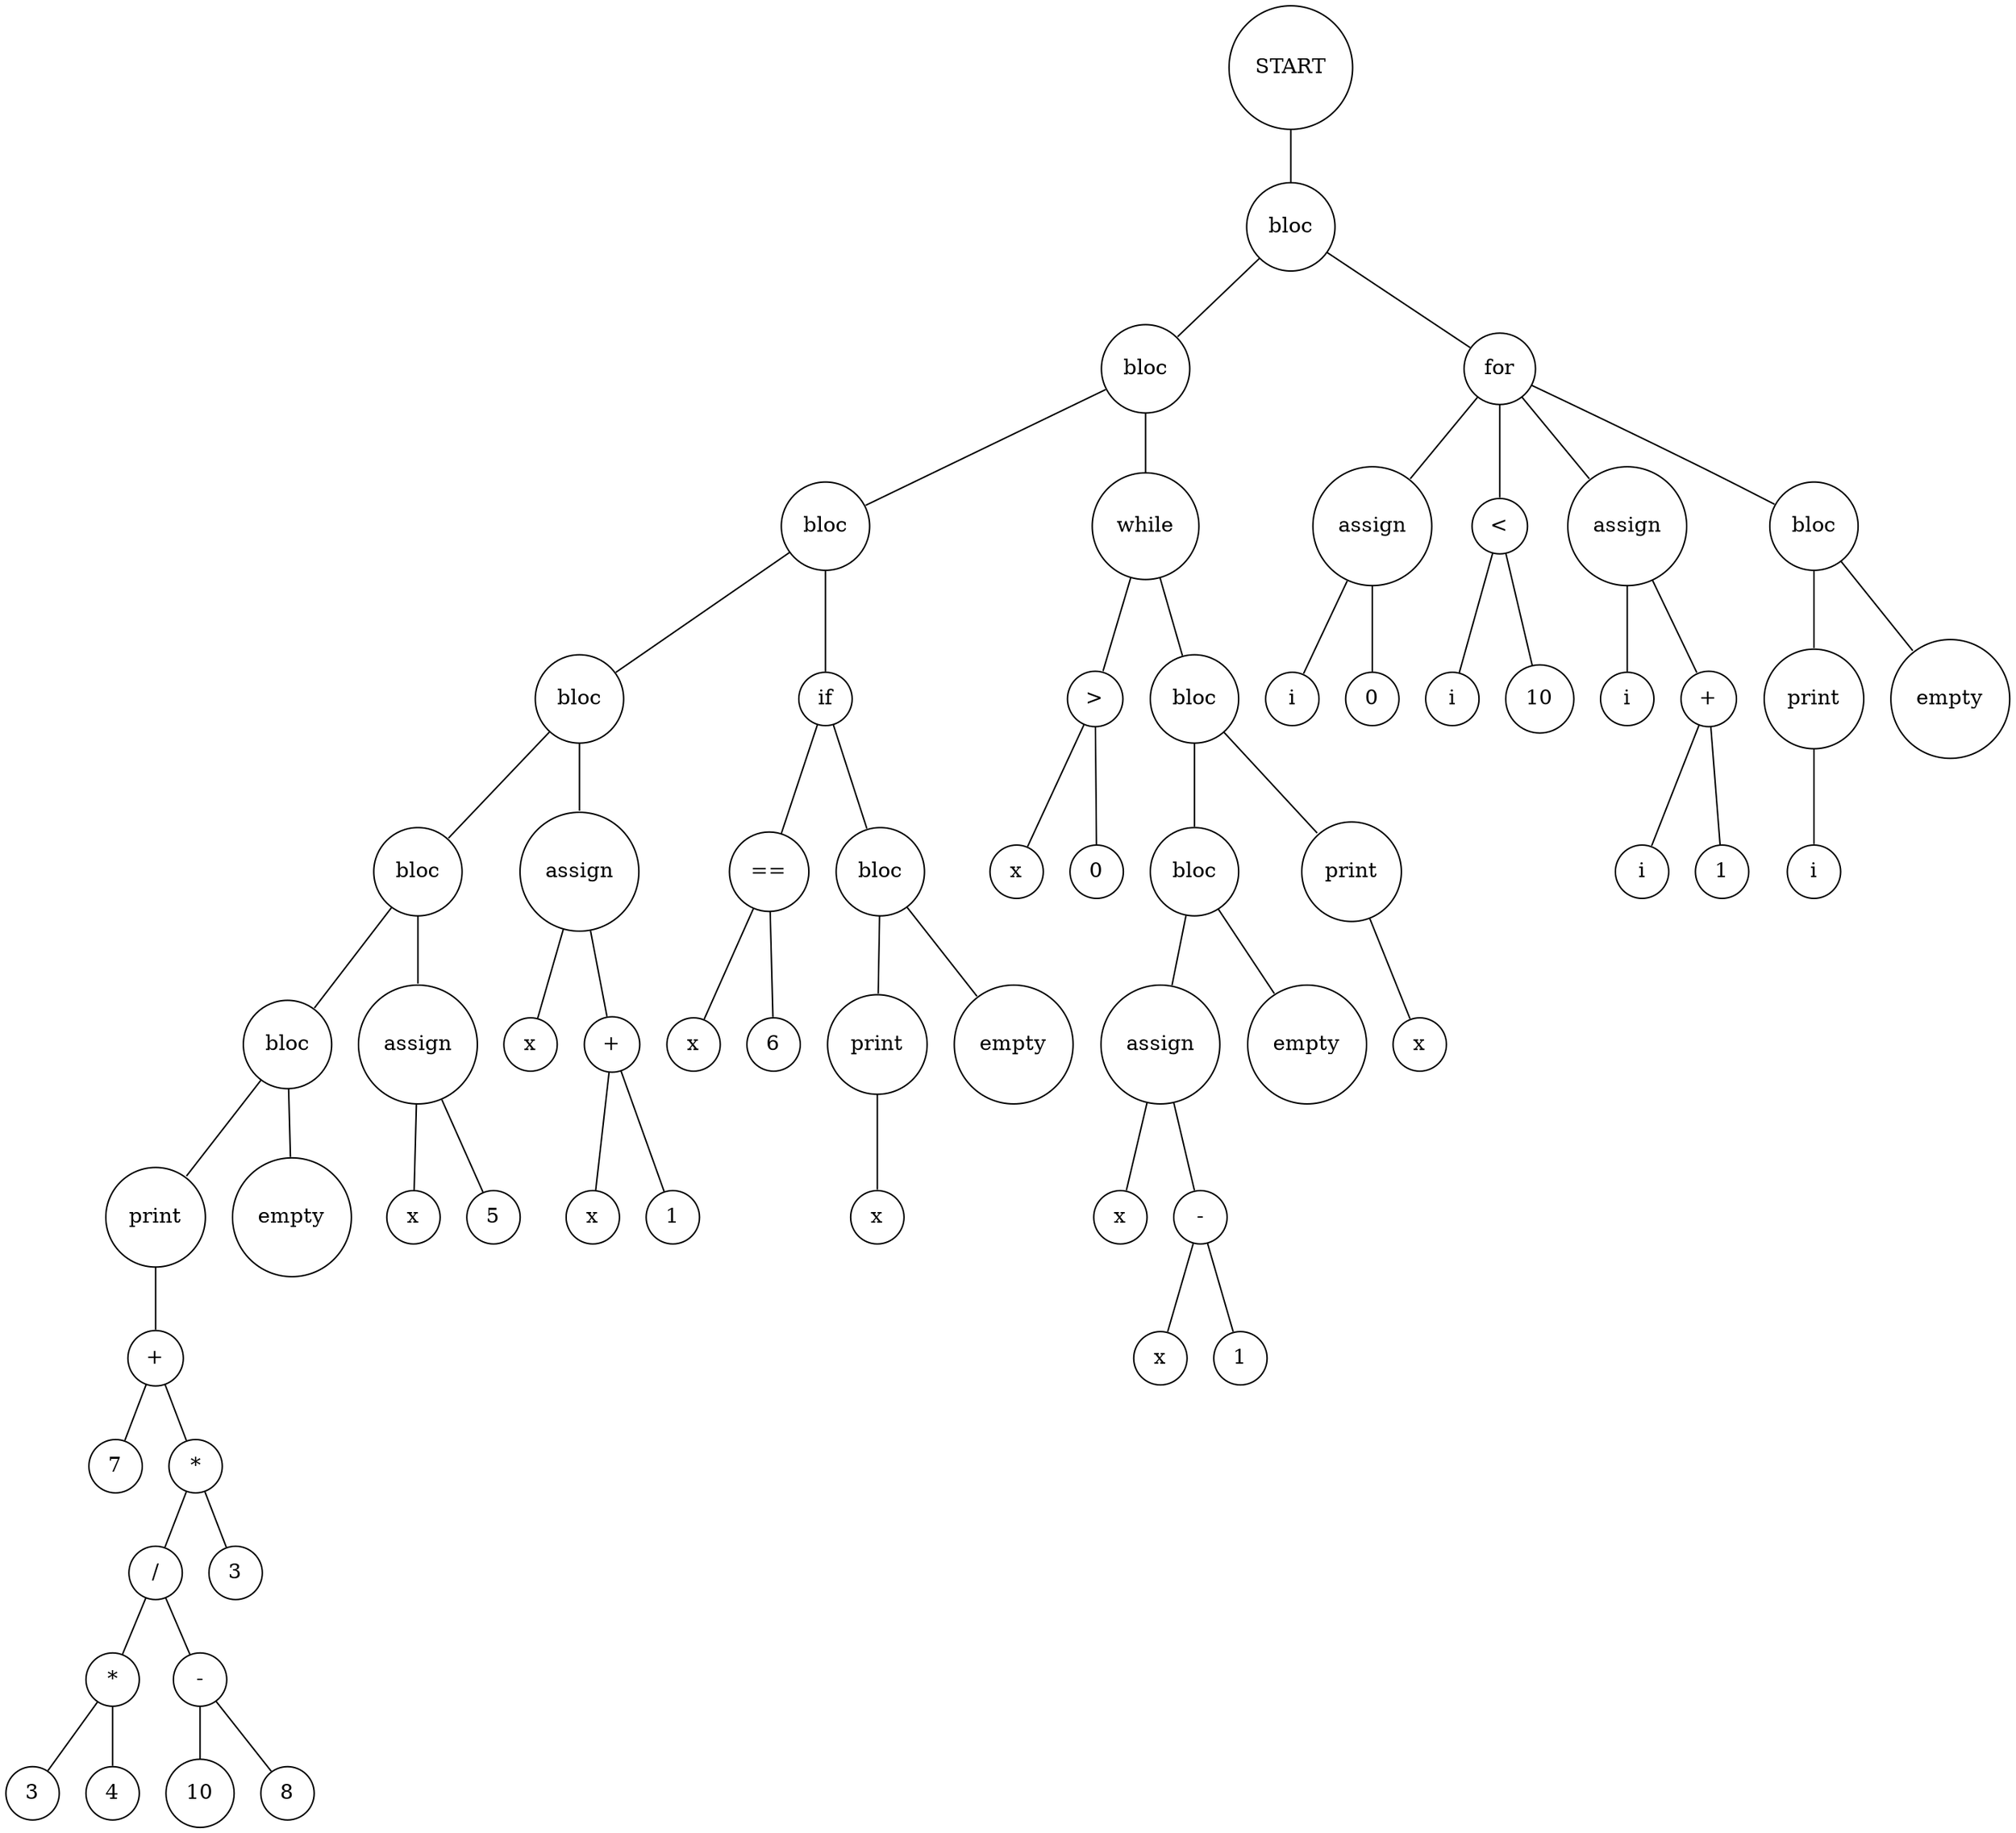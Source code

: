 digraph {
	node [shape=circle]
	"8b8eba44-ca2a-4d6d-89b5-50e9f73c8dd3" [label=START]
	"f9f1cea1-1fc7-4a0e-87a2-99542efc422b" [label=bloc]
	"1b25c1cf-8efb-40d0-8068-5347c3feb03d" [label=bloc]
	"4049c354-ff35-4779-afb4-794ea9ef1692" [label=bloc]
	"858f9423-57bc-4b23-be1d-af2f0f837d93" [label=bloc]
	"d1dedbad-fac6-4057-ae63-1d9daf2880c2" [label=bloc]
	"a05b4c51-a287-4910-b4ec-a0397fecb970" [label=bloc]
	"944caec3-0ca2-4287-a976-f3756911117e" [label=print]
	"ae04b3bd-8dfd-4b34-a25b-3d5c1dcd8ce5" [label="+"]
	"402ba455-c22d-40c7-ba49-518d79d5f9e9" [label=7]
	"ae04b3bd-8dfd-4b34-a25b-3d5c1dcd8ce5" -> "402ba455-c22d-40c7-ba49-518d79d5f9e9" [arrowsize=0]
	"e71abeb0-ab34-47ca-bb9b-8e37af82ee28" [label="*"]
	"7dbf3eca-510a-4600-b462-d7905380aa94" [label="/"]
	"2e2aea82-07c3-4bd6-b830-1ce749cb1fa2" [label="*"]
	"fed95425-9da3-4992-8132-9196fca19f7e" [label=3]
	"2e2aea82-07c3-4bd6-b830-1ce749cb1fa2" -> "fed95425-9da3-4992-8132-9196fca19f7e" [arrowsize=0]
	"c4af3017-338e-4369-a6e7-ffa438af30a2" [label=4]
	"2e2aea82-07c3-4bd6-b830-1ce749cb1fa2" -> "c4af3017-338e-4369-a6e7-ffa438af30a2" [arrowsize=0]
	"7dbf3eca-510a-4600-b462-d7905380aa94" -> "2e2aea82-07c3-4bd6-b830-1ce749cb1fa2" [arrowsize=0]
	"df616e16-0271-4324-b3c1-e95147283f05" [label="-"]
	"f633fb60-992a-4709-b54b-09cb097a24c6" [label=10]
	"df616e16-0271-4324-b3c1-e95147283f05" -> "f633fb60-992a-4709-b54b-09cb097a24c6" [arrowsize=0]
	"c916c941-c9c2-4107-b863-05712c1e7f38" [label=8]
	"df616e16-0271-4324-b3c1-e95147283f05" -> "c916c941-c9c2-4107-b863-05712c1e7f38" [arrowsize=0]
	"7dbf3eca-510a-4600-b462-d7905380aa94" -> "df616e16-0271-4324-b3c1-e95147283f05" [arrowsize=0]
	"e71abeb0-ab34-47ca-bb9b-8e37af82ee28" -> "7dbf3eca-510a-4600-b462-d7905380aa94" [arrowsize=0]
	"31f7c8c8-8054-4366-892d-662594428704" [label=3]
	"e71abeb0-ab34-47ca-bb9b-8e37af82ee28" -> "31f7c8c8-8054-4366-892d-662594428704" [arrowsize=0]
	"ae04b3bd-8dfd-4b34-a25b-3d5c1dcd8ce5" -> "e71abeb0-ab34-47ca-bb9b-8e37af82ee28" [arrowsize=0]
	"944caec3-0ca2-4287-a976-f3756911117e" -> "ae04b3bd-8dfd-4b34-a25b-3d5c1dcd8ce5" [arrowsize=0]
	"a05b4c51-a287-4910-b4ec-a0397fecb970" -> "944caec3-0ca2-4287-a976-f3756911117e" [arrowsize=0]
	"ada90b41-4d41-4e95-807f-ff650f6fd288" [label=empty]
	"a05b4c51-a287-4910-b4ec-a0397fecb970" -> "ada90b41-4d41-4e95-807f-ff650f6fd288" [arrowsize=0]
	"d1dedbad-fac6-4057-ae63-1d9daf2880c2" -> "a05b4c51-a287-4910-b4ec-a0397fecb970" [arrowsize=0]
	"240e004d-109f-4508-8181-e61507fb82f4" [label=assign]
	"379c2a4e-9887-4284-a6c5-02e3321cb43f" [label=x]
	"240e004d-109f-4508-8181-e61507fb82f4" -> "379c2a4e-9887-4284-a6c5-02e3321cb43f" [arrowsize=0]
	"f18e6c58-aa68-4063-ae21-628047f72451" [label=5]
	"240e004d-109f-4508-8181-e61507fb82f4" -> "f18e6c58-aa68-4063-ae21-628047f72451" [arrowsize=0]
	"d1dedbad-fac6-4057-ae63-1d9daf2880c2" -> "240e004d-109f-4508-8181-e61507fb82f4" [arrowsize=0]
	"858f9423-57bc-4b23-be1d-af2f0f837d93" -> "d1dedbad-fac6-4057-ae63-1d9daf2880c2" [arrowsize=0]
	"240221a9-465d-446d-9e54-b1829adcfc68" [label=assign]
	"78ad2445-0ec7-4cb1-86bb-49db36731ce3" [label=x]
	"240221a9-465d-446d-9e54-b1829adcfc68" -> "78ad2445-0ec7-4cb1-86bb-49db36731ce3" [arrowsize=0]
	"50d07035-d4f7-4cfd-98e3-6b529b38e83e" [label="+"]
	"9e43090e-6cb8-48ce-a107-dbfadf6f8f68" [label=x]
	"50d07035-d4f7-4cfd-98e3-6b529b38e83e" -> "9e43090e-6cb8-48ce-a107-dbfadf6f8f68" [arrowsize=0]
	"6c24291d-afd8-48fe-9a4e-2463d41ad4d7" [label=1]
	"50d07035-d4f7-4cfd-98e3-6b529b38e83e" -> "6c24291d-afd8-48fe-9a4e-2463d41ad4d7" [arrowsize=0]
	"240221a9-465d-446d-9e54-b1829adcfc68" -> "50d07035-d4f7-4cfd-98e3-6b529b38e83e" [arrowsize=0]
	"858f9423-57bc-4b23-be1d-af2f0f837d93" -> "240221a9-465d-446d-9e54-b1829adcfc68" [arrowsize=0]
	"4049c354-ff35-4779-afb4-794ea9ef1692" -> "858f9423-57bc-4b23-be1d-af2f0f837d93" [arrowsize=0]
	"881b1aea-ced1-48d4-b8ad-915b7f43f662" [label=if]
	"d1534a28-6103-4ef5-8881-807f257033f2" [label="=="]
	"fc6178d1-b261-4e99-9ee6-d376afb8e033" [label=x]
	"d1534a28-6103-4ef5-8881-807f257033f2" -> "fc6178d1-b261-4e99-9ee6-d376afb8e033" [arrowsize=0]
	"40708f9b-f095-4d2a-aeef-cb58bc59b635" [label=6]
	"d1534a28-6103-4ef5-8881-807f257033f2" -> "40708f9b-f095-4d2a-aeef-cb58bc59b635" [arrowsize=0]
	"881b1aea-ced1-48d4-b8ad-915b7f43f662" -> "d1534a28-6103-4ef5-8881-807f257033f2" [arrowsize=0]
	"bec1c2fb-2057-4ec9-8491-ea8262da3a6c" [label=bloc]
	"f2baa350-a7ff-48aa-98c2-b469b928527a" [label=print]
	"8733fdcf-95d6-4bc7-a6e8-afae1a550bfc" [label=x]
	"f2baa350-a7ff-48aa-98c2-b469b928527a" -> "8733fdcf-95d6-4bc7-a6e8-afae1a550bfc" [arrowsize=0]
	"bec1c2fb-2057-4ec9-8491-ea8262da3a6c" -> "f2baa350-a7ff-48aa-98c2-b469b928527a" [arrowsize=0]
	"23ad3318-3280-4a89-9953-c90a55b49f0f" [label=empty]
	"bec1c2fb-2057-4ec9-8491-ea8262da3a6c" -> "23ad3318-3280-4a89-9953-c90a55b49f0f" [arrowsize=0]
	"881b1aea-ced1-48d4-b8ad-915b7f43f662" -> "bec1c2fb-2057-4ec9-8491-ea8262da3a6c" [arrowsize=0]
	"4049c354-ff35-4779-afb4-794ea9ef1692" -> "881b1aea-ced1-48d4-b8ad-915b7f43f662" [arrowsize=0]
	"1b25c1cf-8efb-40d0-8068-5347c3feb03d" -> "4049c354-ff35-4779-afb4-794ea9ef1692" [arrowsize=0]
	"fce1869d-5429-4d2b-8ae5-c4535de7d90c" [label=while]
	"c0b1866f-7f16-4c7a-a684-77b702235866" [label=">"]
	"18ae9087-171f-4317-9784-02ba8d642183" [label=x]
	"c0b1866f-7f16-4c7a-a684-77b702235866" -> "18ae9087-171f-4317-9784-02ba8d642183" [arrowsize=0]
	"ee0e0d7c-fc24-4984-a4f1-cb91a3b0a64b" [label=0]
	"c0b1866f-7f16-4c7a-a684-77b702235866" -> "ee0e0d7c-fc24-4984-a4f1-cb91a3b0a64b" [arrowsize=0]
	"fce1869d-5429-4d2b-8ae5-c4535de7d90c" -> "c0b1866f-7f16-4c7a-a684-77b702235866" [arrowsize=0]
	"63c8d96c-6191-4646-b8be-931f79e4d201" [label=bloc]
	"c339390c-7bdf-4f39-843b-3a335659da8b" [label=bloc]
	"e5a6f784-5f88-4ebc-8729-33c0812aa643" [label=assign]
	"d06073ae-f9a8-463a-8634-3cf7971d9e82" [label=x]
	"e5a6f784-5f88-4ebc-8729-33c0812aa643" -> "d06073ae-f9a8-463a-8634-3cf7971d9e82" [arrowsize=0]
	"e684c843-7c31-485b-a363-289b2cb4ef79" [label="-"]
	"cb19ed13-bc7b-44ac-9d4d-83e3647f6b54" [label=x]
	"e684c843-7c31-485b-a363-289b2cb4ef79" -> "cb19ed13-bc7b-44ac-9d4d-83e3647f6b54" [arrowsize=0]
	"324500bf-869b-429a-b86c-c18d63ea5724" [label=1]
	"e684c843-7c31-485b-a363-289b2cb4ef79" -> "324500bf-869b-429a-b86c-c18d63ea5724" [arrowsize=0]
	"e5a6f784-5f88-4ebc-8729-33c0812aa643" -> "e684c843-7c31-485b-a363-289b2cb4ef79" [arrowsize=0]
	"c339390c-7bdf-4f39-843b-3a335659da8b" -> "e5a6f784-5f88-4ebc-8729-33c0812aa643" [arrowsize=0]
	"29d81590-d00a-4217-abf5-4f815cd3c2ff" [label=empty]
	"c339390c-7bdf-4f39-843b-3a335659da8b" -> "29d81590-d00a-4217-abf5-4f815cd3c2ff" [arrowsize=0]
	"63c8d96c-6191-4646-b8be-931f79e4d201" -> "c339390c-7bdf-4f39-843b-3a335659da8b" [arrowsize=0]
	"54688e7e-b4aa-4463-b7ce-204d0108171f" [label=print]
	"b48355ef-58b4-4f60-af02-d6161bd65035" [label=x]
	"54688e7e-b4aa-4463-b7ce-204d0108171f" -> "b48355ef-58b4-4f60-af02-d6161bd65035" [arrowsize=0]
	"63c8d96c-6191-4646-b8be-931f79e4d201" -> "54688e7e-b4aa-4463-b7ce-204d0108171f" [arrowsize=0]
	"fce1869d-5429-4d2b-8ae5-c4535de7d90c" -> "63c8d96c-6191-4646-b8be-931f79e4d201" [arrowsize=0]
	"1b25c1cf-8efb-40d0-8068-5347c3feb03d" -> "fce1869d-5429-4d2b-8ae5-c4535de7d90c" [arrowsize=0]
	"f9f1cea1-1fc7-4a0e-87a2-99542efc422b" -> "1b25c1cf-8efb-40d0-8068-5347c3feb03d" [arrowsize=0]
	"f4639306-97c8-47bd-9d88-c746d587a0a7" [label=for]
	"019dc656-8b3d-43cc-aa45-25e02da2b592" [label=assign]
	"918293e6-7901-40a9-8e71-b68172f1a24f" [label=i]
	"019dc656-8b3d-43cc-aa45-25e02da2b592" -> "918293e6-7901-40a9-8e71-b68172f1a24f" [arrowsize=0]
	"d2bfbbc1-0292-4f85-b2e2-fe40e6fc22fe" [label=0]
	"019dc656-8b3d-43cc-aa45-25e02da2b592" -> "d2bfbbc1-0292-4f85-b2e2-fe40e6fc22fe" [arrowsize=0]
	"f4639306-97c8-47bd-9d88-c746d587a0a7" -> "019dc656-8b3d-43cc-aa45-25e02da2b592" [arrowsize=0]
	"55f9cc0b-d130-44f6-8169-6a5ce701a110" [label="<"]
	"7b52ba88-5f63-4497-9329-311f08feb388" [label=i]
	"55f9cc0b-d130-44f6-8169-6a5ce701a110" -> "7b52ba88-5f63-4497-9329-311f08feb388" [arrowsize=0]
	"77597cc9-512a-4ebb-aff0-efb38598dddb" [label=10]
	"55f9cc0b-d130-44f6-8169-6a5ce701a110" -> "77597cc9-512a-4ebb-aff0-efb38598dddb" [arrowsize=0]
	"f4639306-97c8-47bd-9d88-c746d587a0a7" -> "55f9cc0b-d130-44f6-8169-6a5ce701a110" [arrowsize=0]
	"8f76dad0-f814-4b50-a11a-63a659e805c1" [label=assign]
	"d854cabc-d582-49f8-ba80-b27093583cc9" [label=i]
	"8f76dad0-f814-4b50-a11a-63a659e805c1" -> "d854cabc-d582-49f8-ba80-b27093583cc9" [arrowsize=0]
	"d75c58f4-6605-47b8-a543-52224c77e7f1" [label="+"]
	"45d0ee84-022c-40bc-bf34-f5c03601db72" [label=i]
	"d75c58f4-6605-47b8-a543-52224c77e7f1" -> "45d0ee84-022c-40bc-bf34-f5c03601db72" [arrowsize=0]
	"30897c38-50f2-46e5-8d48-50c885c55eb0" [label=1]
	"d75c58f4-6605-47b8-a543-52224c77e7f1" -> "30897c38-50f2-46e5-8d48-50c885c55eb0" [arrowsize=0]
	"8f76dad0-f814-4b50-a11a-63a659e805c1" -> "d75c58f4-6605-47b8-a543-52224c77e7f1" [arrowsize=0]
	"f4639306-97c8-47bd-9d88-c746d587a0a7" -> "8f76dad0-f814-4b50-a11a-63a659e805c1" [arrowsize=0]
	"f8c5f651-208f-4c3d-b599-2893451949ef" [label=bloc]
	"cd2b02c9-3b05-4d7d-a6b5-cba61b6e3493" [label=print]
	"635ce3d4-30f4-405d-9f67-4c756441cec4" [label=i]
	"cd2b02c9-3b05-4d7d-a6b5-cba61b6e3493" -> "635ce3d4-30f4-405d-9f67-4c756441cec4" [arrowsize=0]
	"f8c5f651-208f-4c3d-b599-2893451949ef" -> "cd2b02c9-3b05-4d7d-a6b5-cba61b6e3493" [arrowsize=0]
	"e417df91-b1d6-46c6-9c03-53534049efd2" [label=empty]
	"f8c5f651-208f-4c3d-b599-2893451949ef" -> "e417df91-b1d6-46c6-9c03-53534049efd2" [arrowsize=0]
	"f4639306-97c8-47bd-9d88-c746d587a0a7" -> "f8c5f651-208f-4c3d-b599-2893451949ef" [arrowsize=0]
	"f9f1cea1-1fc7-4a0e-87a2-99542efc422b" -> "f4639306-97c8-47bd-9d88-c746d587a0a7" [arrowsize=0]
	"8b8eba44-ca2a-4d6d-89b5-50e9f73c8dd3" -> "f9f1cea1-1fc7-4a0e-87a2-99542efc422b" [arrowsize=0]
}
